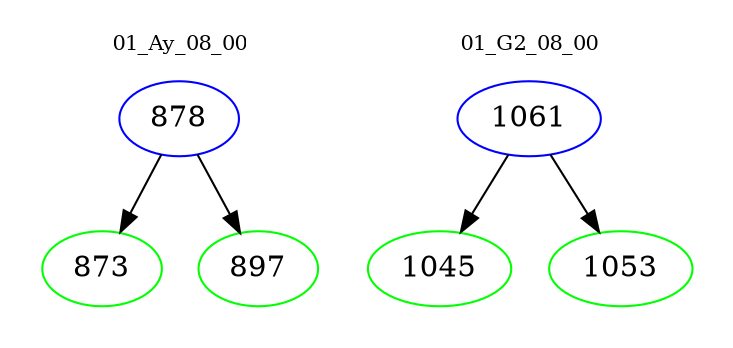 digraph{
subgraph cluster_0 {
color = white
label = "01_Ay_08_00";
fontsize=10;
T0_878 [label="878", color="blue"]
T0_878 -> T0_873 [color="black"]
T0_873 [label="873", color="green"]
T0_878 -> T0_897 [color="black"]
T0_897 [label="897", color="green"]
}
subgraph cluster_1 {
color = white
label = "01_G2_08_00";
fontsize=10;
T1_1061 [label="1061", color="blue"]
T1_1061 -> T1_1045 [color="black"]
T1_1045 [label="1045", color="green"]
T1_1061 -> T1_1053 [color="black"]
T1_1053 [label="1053", color="green"]
}
}
